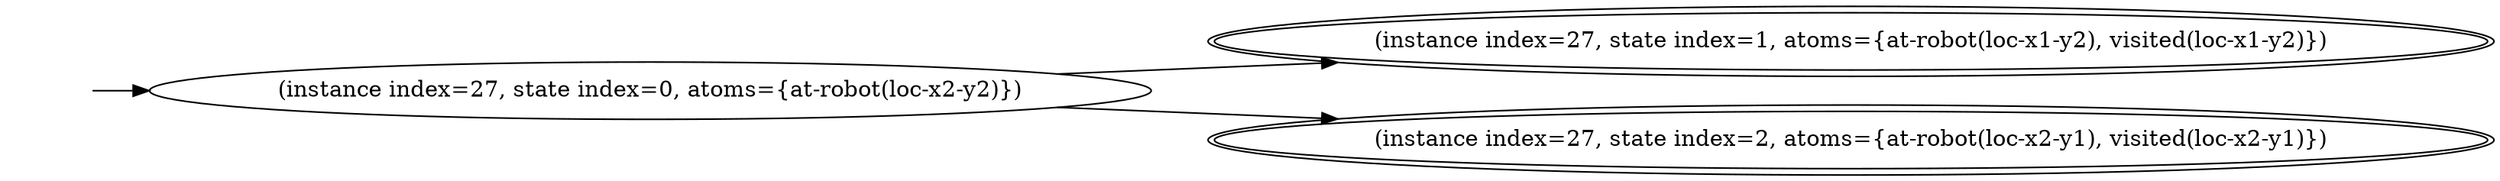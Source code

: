digraph {
rankdir="LR"
s0[label="(instance index=27, state index=0, atoms={at-robot(loc-x2-y2)})"]
s1[peripheries=2,label="(instance index=27, state index=1, atoms={at-robot(loc-x1-y2), visited(loc-x1-y2)})"]
s2[peripheries=2,label="(instance index=27, state index=2, atoms={at-robot(loc-x2-y1), visited(loc-x2-y1)})"]
Dangling [ label = "", style = invis ]
{ rank = same; Dangling }
Dangling -> s0
{ rank = same; s0}
{ rank = same; s1,s2}
{
s0->s1
s0->s2
}
{
}
}
